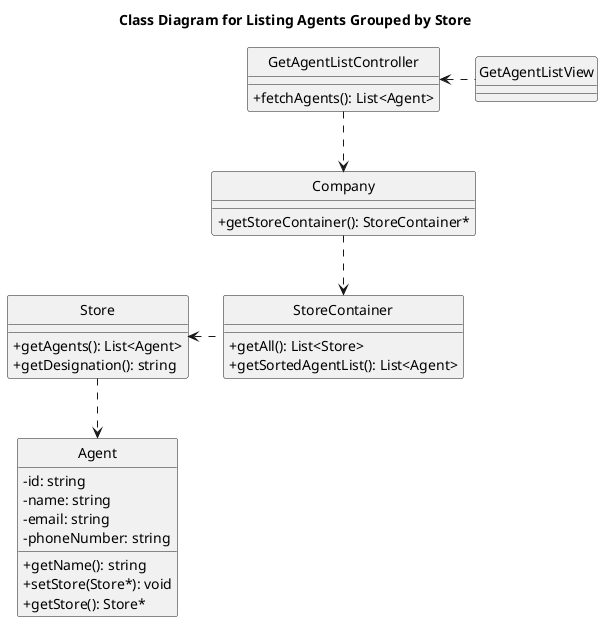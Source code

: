 @startuml
hide circle
skinparam classAttributeIconSize 0

title Class Diagram for Listing Agents Grouped by Store

class GetAgentListView {
}

class StoreContainer {
    +getAll(): List<Store>
    +getSortedAgentList(): List<Agent>
}

class Store {
    +getAgents(): List<Agent>
    +getDesignation(): string
}

class Agent {
    -id: string
    -name: string
    -email: string
    -phoneNumber: string
    +getName(): string
    +setStore(Store*): void
    +getStore(): Store*
}

class GetAgentListController {
    +fetchAgents(): List<Agent>
}

class Company {
    +getStoreContainer(): StoreContainer*
}

GetAgentListView ..left..> GetAgentListController
GetAgentListController ..> Company
Company ..> StoreContainer
StoreContainer ..left..> Store
Store ..> Agent
@enduml